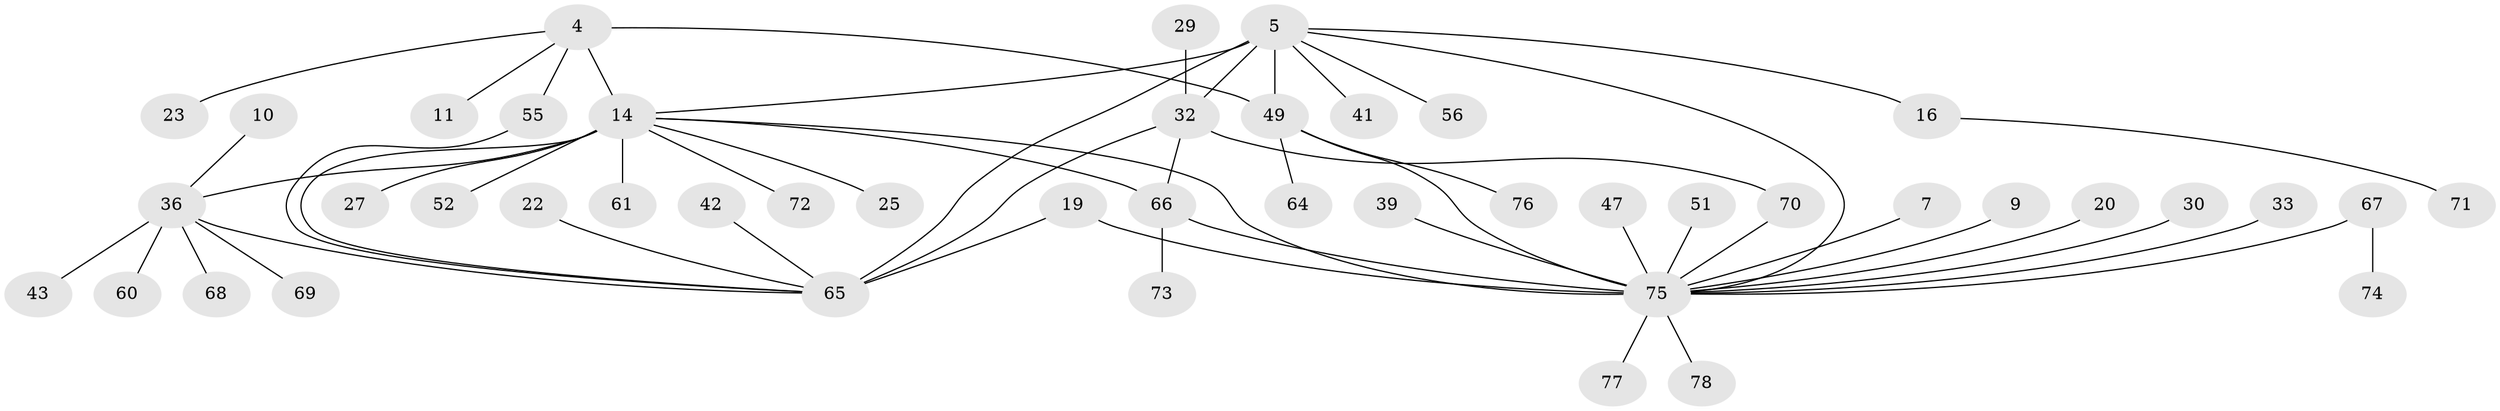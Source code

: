 // original degree distribution, {9: 0.01282051282051282, 27: 0.01282051282051282, 17: 0.01282051282051282, 7: 0.01282051282051282, 8: 0.02564102564102564, 6: 0.038461538461538464, 1: 0.44871794871794873, 2: 0.20512820512820512, 4: 0.08974358974358974, 5: 0.05128205128205128, 3: 0.08974358974358974}
// Generated by graph-tools (version 1.1) at 2025/51/03/04/25 21:51:10]
// undirected, 46 vertices, 56 edges
graph export_dot {
graph [start="1"]
  node [color=gray90,style=filled];
  4;
  5 [super="+1"];
  7;
  9;
  10;
  11;
  14 [super="+3"];
  16;
  19;
  20;
  22 [super="+21"];
  23;
  25;
  27;
  29;
  30;
  32 [super="+24"];
  33;
  36 [super="+31"];
  39;
  41;
  42;
  43;
  47 [super="+28"];
  49 [super="+40"];
  51;
  52;
  55;
  56 [super="+17"];
  60;
  61 [super="+58"];
  64;
  65 [super="+57+15+38+48"];
  66 [super="+53"];
  67 [super="+62"];
  68;
  69;
  70 [super="+54+59+63"];
  71;
  72;
  73;
  74;
  75 [super="+18+2"];
  76;
  77;
  78;
  4 -- 11;
  4 -- 23;
  4 -- 49 [weight=2];
  4 -- 55;
  4 -- 14;
  5 -- 16 [weight=2];
  5 -- 32 [weight=2];
  5 -- 49 [weight=2];
  5 -- 41;
  5 -- 14;
  5 -- 75 [weight=2];
  5 -- 65 [weight=4];
  5 -- 56;
  7 -- 75;
  9 -- 75;
  10 -- 36;
  14 -- 27;
  14 -- 36 [weight=3];
  14 -- 75 [weight=3];
  14 -- 72;
  14 -- 52;
  14 -- 25;
  14 -- 61 [weight=2];
  14 -- 66 [weight=2];
  14 -- 65 [weight=2];
  16 -- 71;
  19 -- 75;
  19 -- 65;
  20 -- 75;
  22 -- 65;
  29 -- 32;
  30 -- 75;
  32 -- 66;
  32 -- 70;
  32 -- 65;
  33 -- 75;
  36 -- 65;
  36 -- 69;
  36 -- 68;
  36 -- 43;
  36 -- 60;
  39 -- 75;
  42 -- 65;
  47 -- 75;
  49 -- 64;
  49 -- 76;
  49 -- 75 [weight=2];
  51 -- 75;
  55 -- 65;
  66 -- 75 [weight=4];
  66 -- 73;
  67 -- 75 [weight=3];
  67 -- 74;
  70 -- 75;
  75 -- 77;
  75 -- 78;
}
